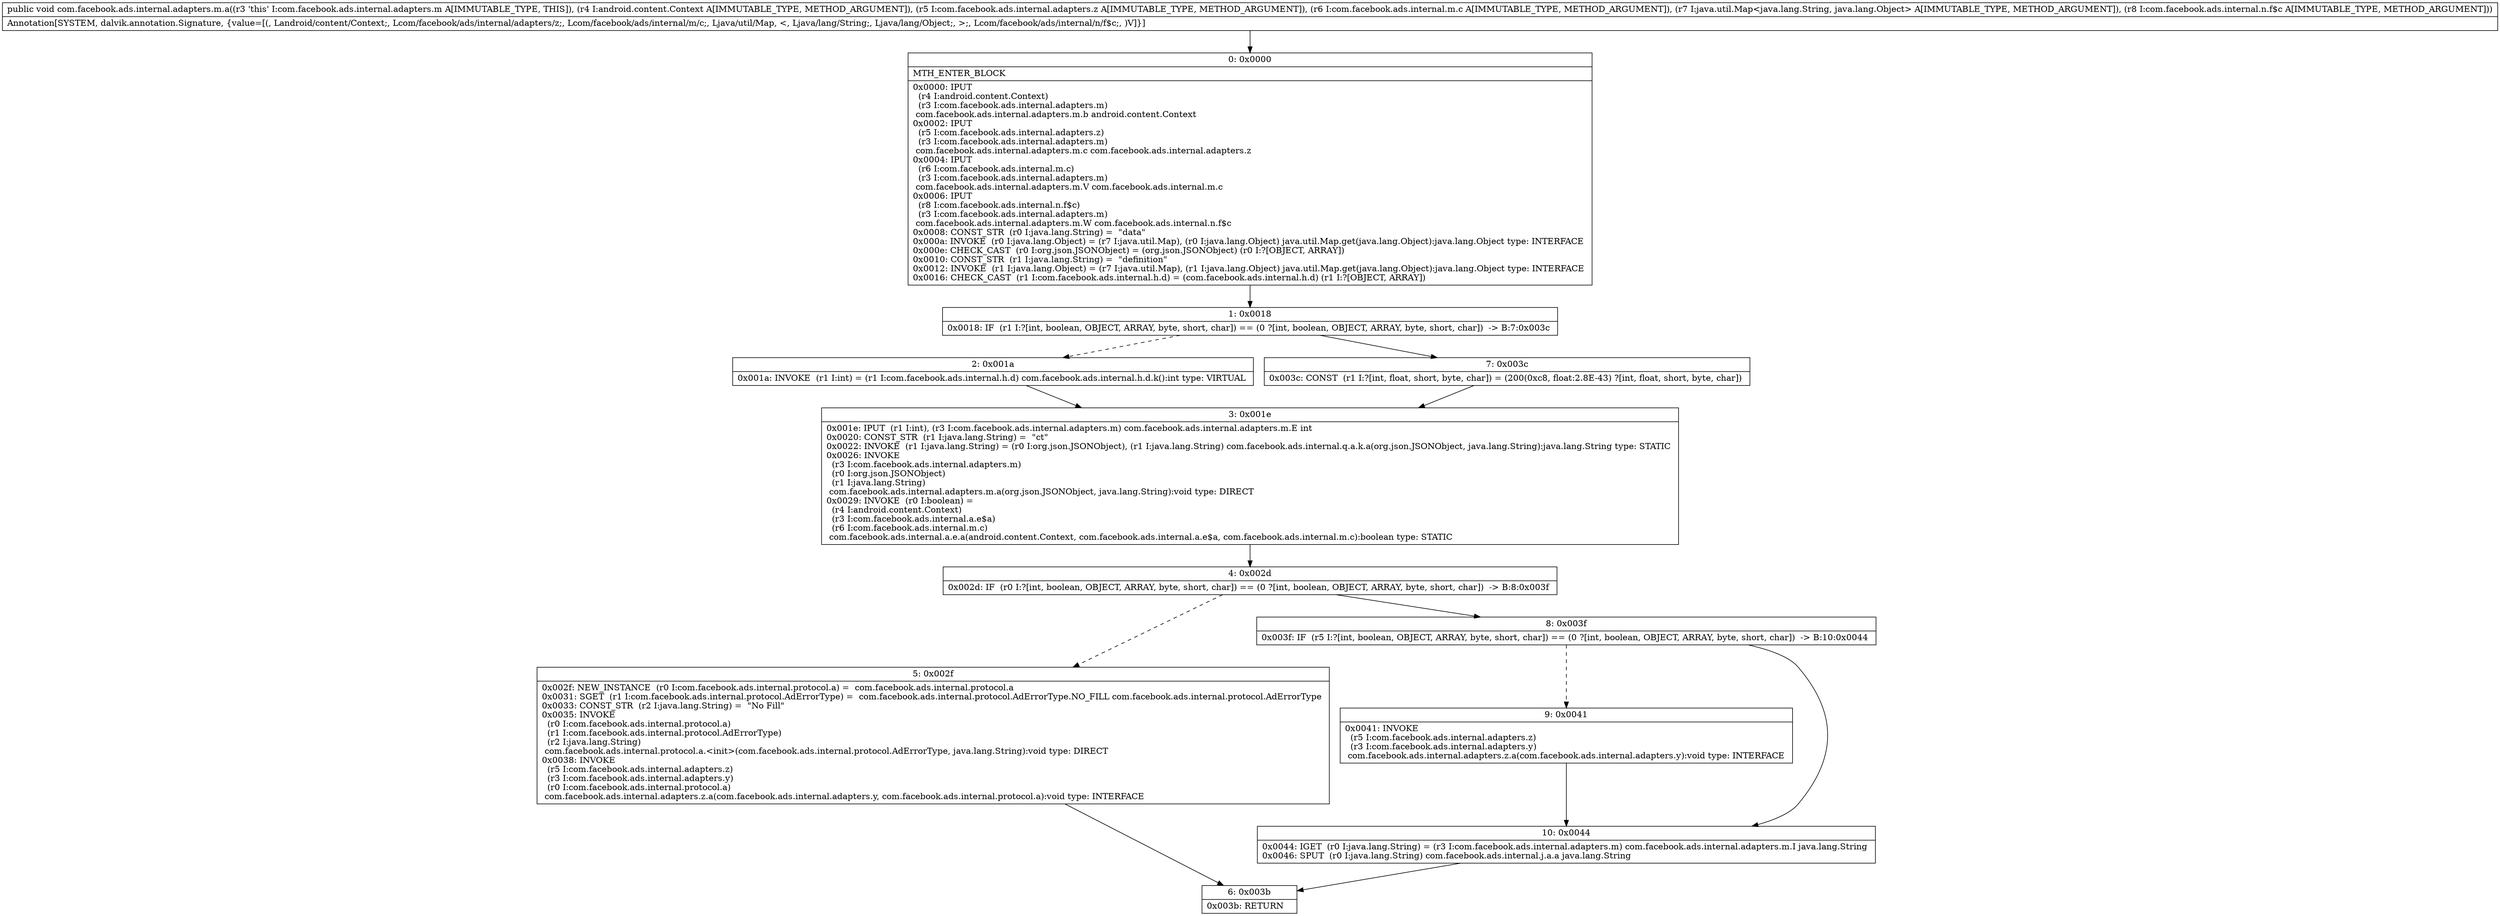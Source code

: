 digraph "CFG forcom.facebook.ads.internal.adapters.m.a(Landroid\/content\/Context;Lcom\/facebook\/ads\/internal\/adapters\/z;Lcom\/facebook\/ads\/internal\/m\/c;Ljava\/util\/Map;Lcom\/facebook\/ads\/internal\/n\/f$c;)V" {
Node_0 [shape=record,label="{0\:\ 0x0000|MTH_ENTER_BLOCK\l|0x0000: IPUT  \l  (r4 I:android.content.Context)\l  (r3 I:com.facebook.ads.internal.adapters.m)\l com.facebook.ads.internal.adapters.m.b android.content.Context \l0x0002: IPUT  \l  (r5 I:com.facebook.ads.internal.adapters.z)\l  (r3 I:com.facebook.ads.internal.adapters.m)\l com.facebook.ads.internal.adapters.m.c com.facebook.ads.internal.adapters.z \l0x0004: IPUT  \l  (r6 I:com.facebook.ads.internal.m.c)\l  (r3 I:com.facebook.ads.internal.adapters.m)\l com.facebook.ads.internal.adapters.m.V com.facebook.ads.internal.m.c \l0x0006: IPUT  \l  (r8 I:com.facebook.ads.internal.n.f$c)\l  (r3 I:com.facebook.ads.internal.adapters.m)\l com.facebook.ads.internal.adapters.m.W com.facebook.ads.internal.n.f$c \l0x0008: CONST_STR  (r0 I:java.lang.String) =  \"data\" \l0x000a: INVOKE  (r0 I:java.lang.Object) = (r7 I:java.util.Map), (r0 I:java.lang.Object) java.util.Map.get(java.lang.Object):java.lang.Object type: INTERFACE \l0x000e: CHECK_CAST  (r0 I:org.json.JSONObject) = (org.json.JSONObject) (r0 I:?[OBJECT, ARRAY]) \l0x0010: CONST_STR  (r1 I:java.lang.String) =  \"definition\" \l0x0012: INVOKE  (r1 I:java.lang.Object) = (r7 I:java.util.Map), (r1 I:java.lang.Object) java.util.Map.get(java.lang.Object):java.lang.Object type: INTERFACE \l0x0016: CHECK_CAST  (r1 I:com.facebook.ads.internal.h.d) = (com.facebook.ads.internal.h.d) (r1 I:?[OBJECT, ARRAY]) \l}"];
Node_1 [shape=record,label="{1\:\ 0x0018|0x0018: IF  (r1 I:?[int, boolean, OBJECT, ARRAY, byte, short, char]) == (0 ?[int, boolean, OBJECT, ARRAY, byte, short, char])  \-\> B:7:0x003c \l}"];
Node_2 [shape=record,label="{2\:\ 0x001a|0x001a: INVOKE  (r1 I:int) = (r1 I:com.facebook.ads.internal.h.d) com.facebook.ads.internal.h.d.k():int type: VIRTUAL \l}"];
Node_3 [shape=record,label="{3\:\ 0x001e|0x001e: IPUT  (r1 I:int), (r3 I:com.facebook.ads.internal.adapters.m) com.facebook.ads.internal.adapters.m.E int \l0x0020: CONST_STR  (r1 I:java.lang.String) =  \"ct\" \l0x0022: INVOKE  (r1 I:java.lang.String) = (r0 I:org.json.JSONObject), (r1 I:java.lang.String) com.facebook.ads.internal.q.a.k.a(org.json.JSONObject, java.lang.String):java.lang.String type: STATIC \l0x0026: INVOKE  \l  (r3 I:com.facebook.ads.internal.adapters.m)\l  (r0 I:org.json.JSONObject)\l  (r1 I:java.lang.String)\l com.facebook.ads.internal.adapters.m.a(org.json.JSONObject, java.lang.String):void type: DIRECT \l0x0029: INVOKE  (r0 I:boolean) = \l  (r4 I:android.content.Context)\l  (r3 I:com.facebook.ads.internal.a.e$a)\l  (r6 I:com.facebook.ads.internal.m.c)\l com.facebook.ads.internal.a.e.a(android.content.Context, com.facebook.ads.internal.a.e$a, com.facebook.ads.internal.m.c):boolean type: STATIC \l}"];
Node_4 [shape=record,label="{4\:\ 0x002d|0x002d: IF  (r0 I:?[int, boolean, OBJECT, ARRAY, byte, short, char]) == (0 ?[int, boolean, OBJECT, ARRAY, byte, short, char])  \-\> B:8:0x003f \l}"];
Node_5 [shape=record,label="{5\:\ 0x002f|0x002f: NEW_INSTANCE  (r0 I:com.facebook.ads.internal.protocol.a) =  com.facebook.ads.internal.protocol.a \l0x0031: SGET  (r1 I:com.facebook.ads.internal.protocol.AdErrorType) =  com.facebook.ads.internal.protocol.AdErrorType.NO_FILL com.facebook.ads.internal.protocol.AdErrorType \l0x0033: CONST_STR  (r2 I:java.lang.String) =  \"No Fill\" \l0x0035: INVOKE  \l  (r0 I:com.facebook.ads.internal.protocol.a)\l  (r1 I:com.facebook.ads.internal.protocol.AdErrorType)\l  (r2 I:java.lang.String)\l com.facebook.ads.internal.protocol.a.\<init\>(com.facebook.ads.internal.protocol.AdErrorType, java.lang.String):void type: DIRECT \l0x0038: INVOKE  \l  (r5 I:com.facebook.ads.internal.adapters.z)\l  (r3 I:com.facebook.ads.internal.adapters.y)\l  (r0 I:com.facebook.ads.internal.protocol.a)\l com.facebook.ads.internal.adapters.z.a(com.facebook.ads.internal.adapters.y, com.facebook.ads.internal.protocol.a):void type: INTERFACE \l}"];
Node_6 [shape=record,label="{6\:\ 0x003b|0x003b: RETURN   \l}"];
Node_7 [shape=record,label="{7\:\ 0x003c|0x003c: CONST  (r1 I:?[int, float, short, byte, char]) = (200(0xc8, float:2.8E\-43) ?[int, float, short, byte, char]) \l}"];
Node_8 [shape=record,label="{8\:\ 0x003f|0x003f: IF  (r5 I:?[int, boolean, OBJECT, ARRAY, byte, short, char]) == (0 ?[int, boolean, OBJECT, ARRAY, byte, short, char])  \-\> B:10:0x0044 \l}"];
Node_9 [shape=record,label="{9\:\ 0x0041|0x0041: INVOKE  \l  (r5 I:com.facebook.ads.internal.adapters.z)\l  (r3 I:com.facebook.ads.internal.adapters.y)\l com.facebook.ads.internal.adapters.z.a(com.facebook.ads.internal.adapters.y):void type: INTERFACE \l}"];
Node_10 [shape=record,label="{10\:\ 0x0044|0x0044: IGET  (r0 I:java.lang.String) = (r3 I:com.facebook.ads.internal.adapters.m) com.facebook.ads.internal.adapters.m.I java.lang.String \l0x0046: SPUT  (r0 I:java.lang.String) com.facebook.ads.internal.j.a.a java.lang.String \l}"];
MethodNode[shape=record,label="{public void com.facebook.ads.internal.adapters.m.a((r3 'this' I:com.facebook.ads.internal.adapters.m A[IMMUTABLE_TYPE, THIS]), (r4 I:android.content.Context A[IMMUTABLE_TYPE, METHOD_ARGUMENT]), (r5 I:com.facebook.ads.internal.adapters.z A[IMMUTABLE_TYPE, METHOD_ARGUMENT]), (r6 I:com.facebook.ads.internal.m.c A[IMMUTABLE_TYPE, METHOD_ARGUMENT]), (r7 I:java.util.Map\<java.lang.String, java.lang.Object\> A[IMMUTABLE_TYPE, METHOD_ARGUMENT]), (r8 I:com.facebook.ads.internal.n.f$c A[IMMUTABLE_TYPE, METHOD_ARGUMENT]))  | Annotation[SYSTEM, dalvik.annotation.Signature, \{value=[(, Landroid\/content\/Context;, Lcom\/facebook\/ads\/internal\/adapters\/z;, Lcom\/facebook\/ads\/internal\/m\/c;, Ljava\/util\/Map, \<, Ljava\/lang\/String;, Ljava\/lang\/Object;, \>;, Lcom\/facebook\/ads\/internal\/n\/f$c;, )V]\}]\l}"];
MethodNode -> Node_0;
Node_0 -> Node_1;
Node_1 -> Node_2[style=dashed];
Node_1 -> Node_7;
Node_2 -> Node_3;
Node_3 -> Node_4;
Node_4 -> Node_5[style=dashed];
Node_4 -> Node_8;
Node_5 -> Node_6;
Node_7 -> Node_3;
Node_8 -> Node_9[style=dashed];
Node_8 -> Node_10;
Node_9 -> Node_10;
Node_10 -> Node_6;
}

